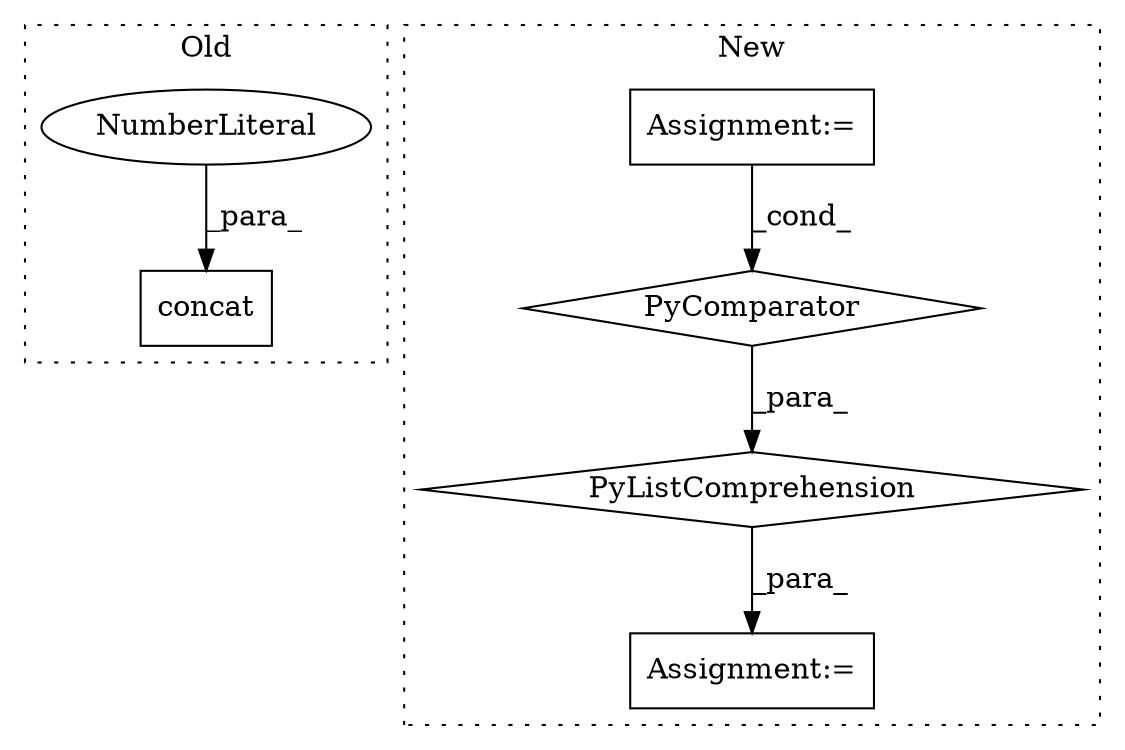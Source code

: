 digraph G {
subgraph cluster0 {
1 [label="concat" a="32" s="1976,2201" l="20,1" shape="box"];
6 [label="NumberLiteral" a="34" s="2194" l="1" shape="ellipse"];
label = "Old";
style="dotted";
}
subgraph cluster1 {
2 [label="PyListComprehension" a="109" s="1989" l="145" shape="diamond"];
3 [label="PyComparator" a="113" s="2067" l="59" shape="diamond"];
4 [label="Assignment:=" a="7" s="2067" l="59" shape="box"];
5 [label="Assignment:=" a="7" s="2355" l="21" shape="box"];
label = "New";
style="dotted";
}
2 -> 5 [label="_para_"];
3 -> 2 [label="_para_"];
4 -> 3 [label="_cond_"];
6 -> 1 [label="_para_"];
}